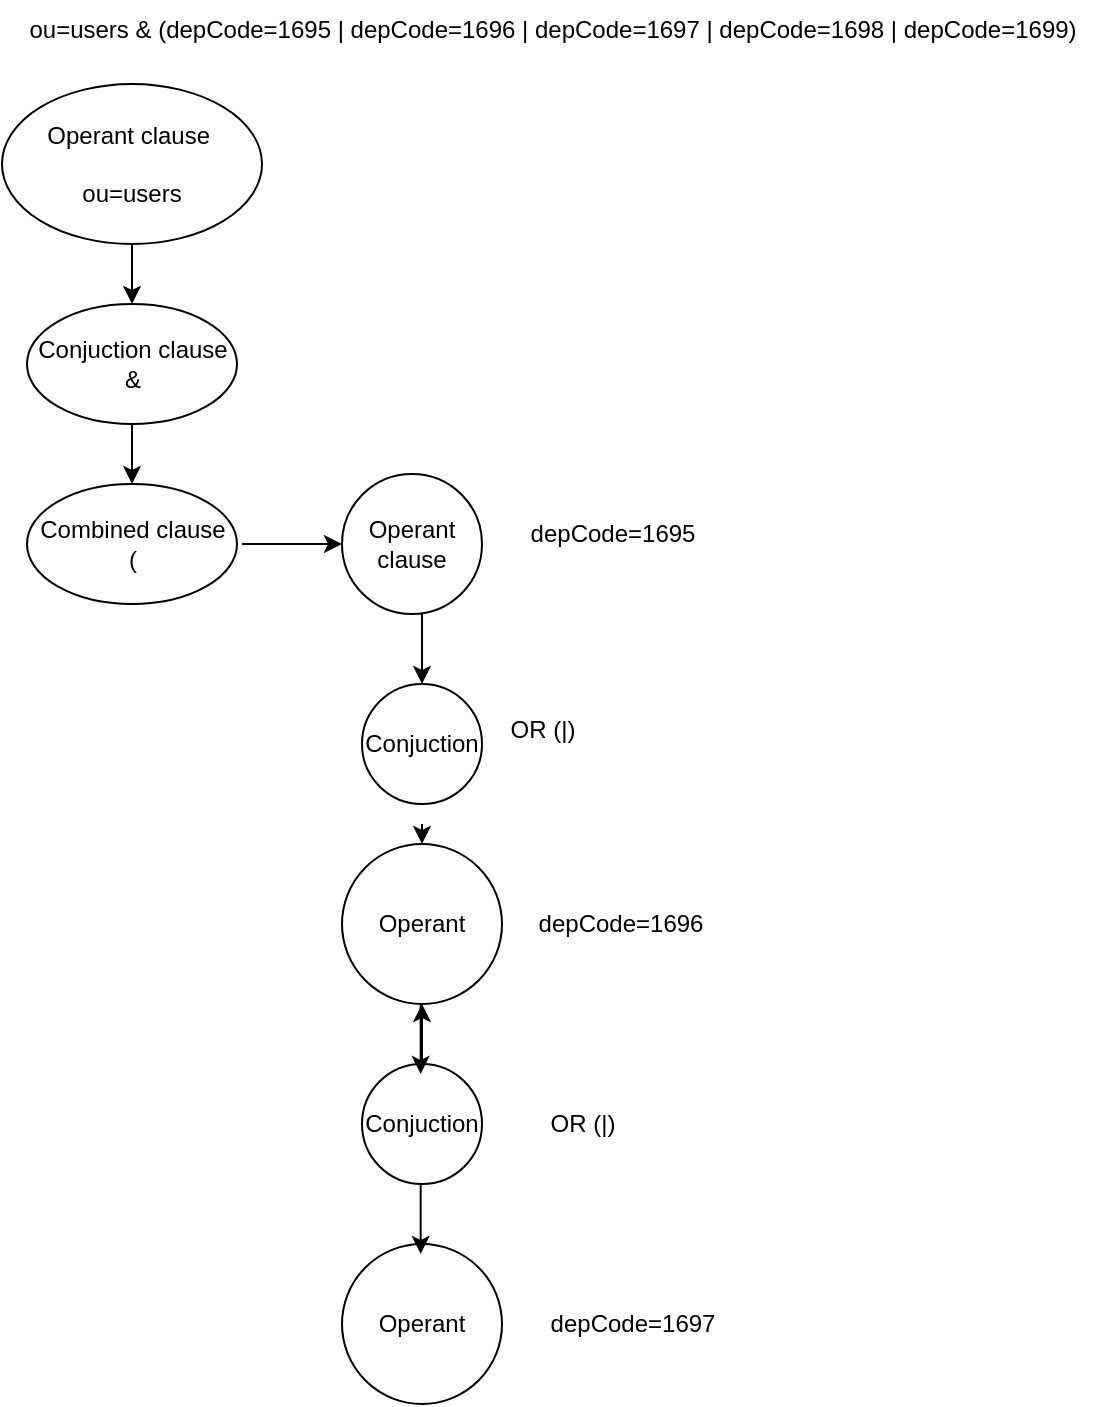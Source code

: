 <mxfile version="24.2.5" type="github" pages="2">
  <diagram name="Sayfa -1" id="tvc_42IBUE-wQ7ZTL6nF">
    <mxGraphModel dx="1059" dy="549" grid="1" gridSize="10" guides="1" tooltips="1" connect="1" arrows="1" fold="1" page="1" pageScale="1" pageWidth="827" pageHeight="1169" math="0" shadow="0">
      <root>
        <mxCell id="0" />
        <mxCell id="1" parent="0" />
        <mxCell id="G2ImaGbNPHsVU3Sawpe0-1" value="Operant clause&amp;nbsp;&lt;div&gt;&lt;br&gt;&lt;/div&gt;&lt;div&gt;ou=users&lt;/div&gt;" style="ellipse;whiteSpace=wrap;html=1;" vertex="1" parent="1">
          <mxGeometry x="50" y="60" width="130" height="80" as="geometry" />
        </mxCell>
        <mxCell id="G2ImaGbNPHsVU3Sawpe0-2" value="ou=users &amp;amp; (depCode=1695 | depCode=1696 | depCode=1697 | depCode=1698 | depCode=1699)" style="text;html=1;align=center;verticalAlign=middle;resizable=0;points=[];autosize=1;strokeColor=none;fillColor=none;" vertex="1" parent="1">
          <mxGeometry x="50" y="18" width="550" height="30" as="geometry" />
        </mxCell>
        <mxCell id="G2ImaGbNPHsVU3Sawpe0-3" value="" style="endArrow=classic;html=1;rounded=0;exitX=0.5;exitY=1;exitDx=0;exitDy=0;" edge="1" parent="1" source="G2ImaGbNPHsVU3Sawpe0-1" target="G2ImaGbNPHsVU3Sawpe0-4">
          <mxGeometry width="50" height="50" relative="1" as="geometry">
            <mxPoint x="70" y="260" as="sourcePoint" />
            <mxPoint x="115" y="190" as="targetPoint" />
          </mxGeometry>
        </mxCell>
        <mxCell id="G2ImaGbNPHsVU3Sawpe0-4" value="Conjuction clause&lt;div&gt;&amp;amp;&lt;/div&gt;" style="ellipse;whiteSpace=wrap;html=1;" vertex="1" parent="1">
          <mxGeometry x="62.5" y="170" width="105" height="60" as="geometry" />
        </mxCell>
        <mxCell id="G2ImaGbNPHsVU3Sawpe0-5" value="" style="endArrow=classic;html=1;rounded=0;exitX=0.5;exitY=1;exitDx=0;exitDy=0;" edge="1" parent="1" target="G2ImaGbNPHsVU3Sawpe0-6">
          <mxGeometry width="50" height="50" relative="1" as="geometry">
            <mxPoint x="115" y="230" as="sourcePoint" />
            <mxPoint x="115" y="280" as="targetPoint" />
          </mxGeometry>
        </mxCell>
        <mxCell id="G2ImaGbNPHsVU3Sawpe0-6" value="Combined clause&lt;div&gt;(&lt;/div&gt;" style="ellipse;whiteSpace=wrap;html=1;" vertex="1" parent="1">
          <mxGeometry x="62.5" y="260" width="105" height="60" as="geometry" />
        </mxCell>
        <mxCell id="G2ImaGbNPHsVU3Sawpe0-7" value="" style="endArrow=classic;html=1;rounded=0;" edge="1" parent="1" target="G2ImaGbNPHsVU3Sawpe0-8">
          <mxGeometry width="50" height="50" relative="1" as="geometry">
            <mxPoint x="170" y="290" as="sourcePoint" />
            <mxPoint x="220" y="290" as="targetPoint" />
          </mxGeometry>
        </mxCell>
        <mxCell id="G2ImaGbNPHsVU3Sawpe0-8" value="Operant clause" style="ellipse;whiteSpace=wrap;html=1;aspect=fixed;" vertex="1" parent="1">
          <mxGeometry x="220" y="255" width="70" height="70" as="geometry" />
        </mxCell>
        <mxCell id="G2ImaGbNPHsVU3Sawpe0-9" value="" style="endArrow=classic;html=1;rounded=0;" edge="1" parent="1" target="G2ImaGbNPHsVU3Sawpe0-10">
          <mxGeometry width="50" height="50" relative="1" as="geometry">
            <mxPoint x="260" y="325" as="sourcePoint" />
            <mxPoint x="260" y="375" as="targetPoint" />
          </mxGeometry>
        </mxCell>
        <mxCell id="G2ImaGbNPHsVU3Sawpe0-10" value="Conjuction" style="ellipse;whiteSpace=wrap;html=1;aspect=fixed;" vertex="1" parent="1">
          <mxGeometry x="230" y="360" width="60" height="60" as="geometry" />
        </mxCell>
        <mxCell id="G2ImaGbNPHsVU3Sawpe0-11" value="" style="endArrow=classic;html=1;rounded=0;" edge="1" parent="1" target="G2ImaGbNPHsVU3Sawpe0-12">
          <mxGeometry width="50" height="50" relative="1" as="geometry">
            <mxPoint x="260" y="430" as="sourcePoint" />
            <mxPoint x="260" y="470" as="targetPoint" />
          </mxGeometry>
        </mxCell>
        <mxCell id="G2ImaGbNPHsVU3Sawpe0-12" value="Operant" style="ellipse;whiteSpace=wrap;html=1;aspect=fixed;" vertex="1" parent="1">
          <mxGeometry x="220" y="440" width="80" height="80" as="geometry" />
        </mxCell>
        <mxCell id="G2ImaGbNPHsVU3Sawpe0-13" value="depCode=1696" style="text;html=1;align=center;verticalAlign=middle;resizable=0;points=[];autosize=1;strokeColor=none;fillColor=none;" vertex="1" parent="1">
          <mxGeometry x="304" y="465" width="110" height="30" as="geometry" />
        </mxCell>
        <mxCell id="G2ImaGbNPHsVU3Sawpe0-14" value="OR (|)" style="text;html=1;align=center;verticalAlign=middle;resizable=0;points=[];autosize=1;strokeColor=none;fillColor=none;" vertex="1" parent="1">
          <mxGeometry x="290" y="368" width="60" height="30" as="geometry" />
        </mxCell>
        <mxCell id="G2ImaGbNPHsVU3Sawpe0-15" value="depCode=1695" style="text;html=1;align=center;verticalAlign=middle;resizable=0;points=[];autosize=1;strokeColor=none;fillColor=none;" vertex="1" parent="1">
          <mxGeometry x="300" y="270" width="110" height="30" as="geometry" />
        </mxCell>
        <mxCell id="G2ImaGbNPHsVU3Sawpe0-21" value="" style="edgeStyle=orthogonalEdgeStyle;rounded=0;orthogonalLoop=1;jettySize=auto;html=1;" edge="1" parent="1" source="G2ImaGbNPHsVU3Sawpe0-16" target="G2ImaGbNPHsVU3Sawpe0-12">
          <mxGeometry relative="1" as="geometry" />
        </mxCell>
        <mxCell id="G2ImaGbNPHsVU3Sawpe0-16" value="Conjuction" style="ellipse;whiteSpace=wrap;html=1;aspect=fixed;" vertex="1" parent="1">
          <mxGeometry x="230" y="550" width="60" height="60" as="geometry" />
        </mxCell>
        <mxCell id="G2ImaGbNPHsVU3Sawpe0-17" value="Operant" style="ellipse;whiteSpace=wrap;html=1;aspect=fixed;" vertex="1" parent="1">
          <mxGeometry x="220" y="640" width="80" height="80" as="geometry" />
        </mxCell>
        <mxCell id="G2ImaGbNPHsVU3Sawpe0-18" value="" style="endArrow=classic;html=1;rounded=0;" edge="1" parent="1">
          <mxGeometry width="50" height="50" relative="1" as="geometry">
            <mxPoint x="259.33" y="520" as="sourcePoint" />
            <mxPoint x="259.33" y="555" as="targetPoint" />
          </mxGeometry>
        </mxCell>
        <mxCell id="G2ImaGbNPHsVU3Sawpe0-19" value="OR (|)" style="text;html=1;align=center;verticalAlign=middle;resizable=0;points=[];autosize=1;strokeColor=none;fillColor=none;" vertex="1" parent="1">
          <mxGeometry x="310" y="565" width="60" height="30" as="geometry" />
        </mxCell>
        <mxCell id="G2ImaGbNPHsVU3Sawpe0-20" value="depCode=1697" style="text;html=1;align=center;verticalAlign=middle;resizable=0;points=[];autosize=1;strokeColor=none;fillColor=none;" vertex="1" parent="1">
          <mxGeometry x="310" y="665" width="110" height="30" as="geometry" />
        </mxCell>
        <mxCell id="G2ImaGbNPHsVU3Sawpe0-22" value="" style="endArrow=classic;html=1;rounded=0;" edge="1" parent="1">
          <mxGeometry width="50" height="50" relative="1" as="geometry">
            <mxPoint x="259.33" y="610" as="sourcePoint" />
            <mxPoint x="259.33" y="645" as="targetPoint" />
          </mxGeometry>
        </mxCell>
      </root>
    </mxGraphModel>
  </diagram>
  <diagram id="T7usK-zW4i6fVxowJod1" name="Sayfa -2">
    <mxGraphModel dx="794" dy="412" grid="1" gridSize="10" guides="1" tooltips="1" connect="1" arrows="1" fold="1" page="1" pageScale="1" pageWidth="827" pageHeight="1169" math="0" shadow="0">
      <root>
        <mxCell id="0" />
        <mxCell id="1" parent="0" />
      </root>
    </mxGraphModel>
  </diagram>
</mxfile>
